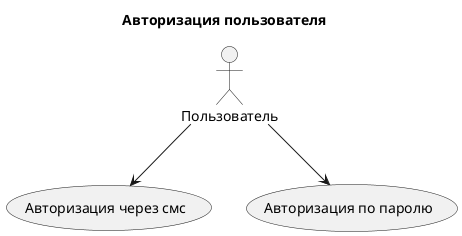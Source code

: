 @startuml Auth

title Авторизация пользователя

actor :Пользователь: as User

usecase (Авторизация через смс) as AuthBySms
usecase (Авторизация по паролю) as AuthByPassword

' -> это стрелка вправо '
' --> это стрелка вниз '

User --> AuthBySms
User --> AuthByPassword

@enduml
